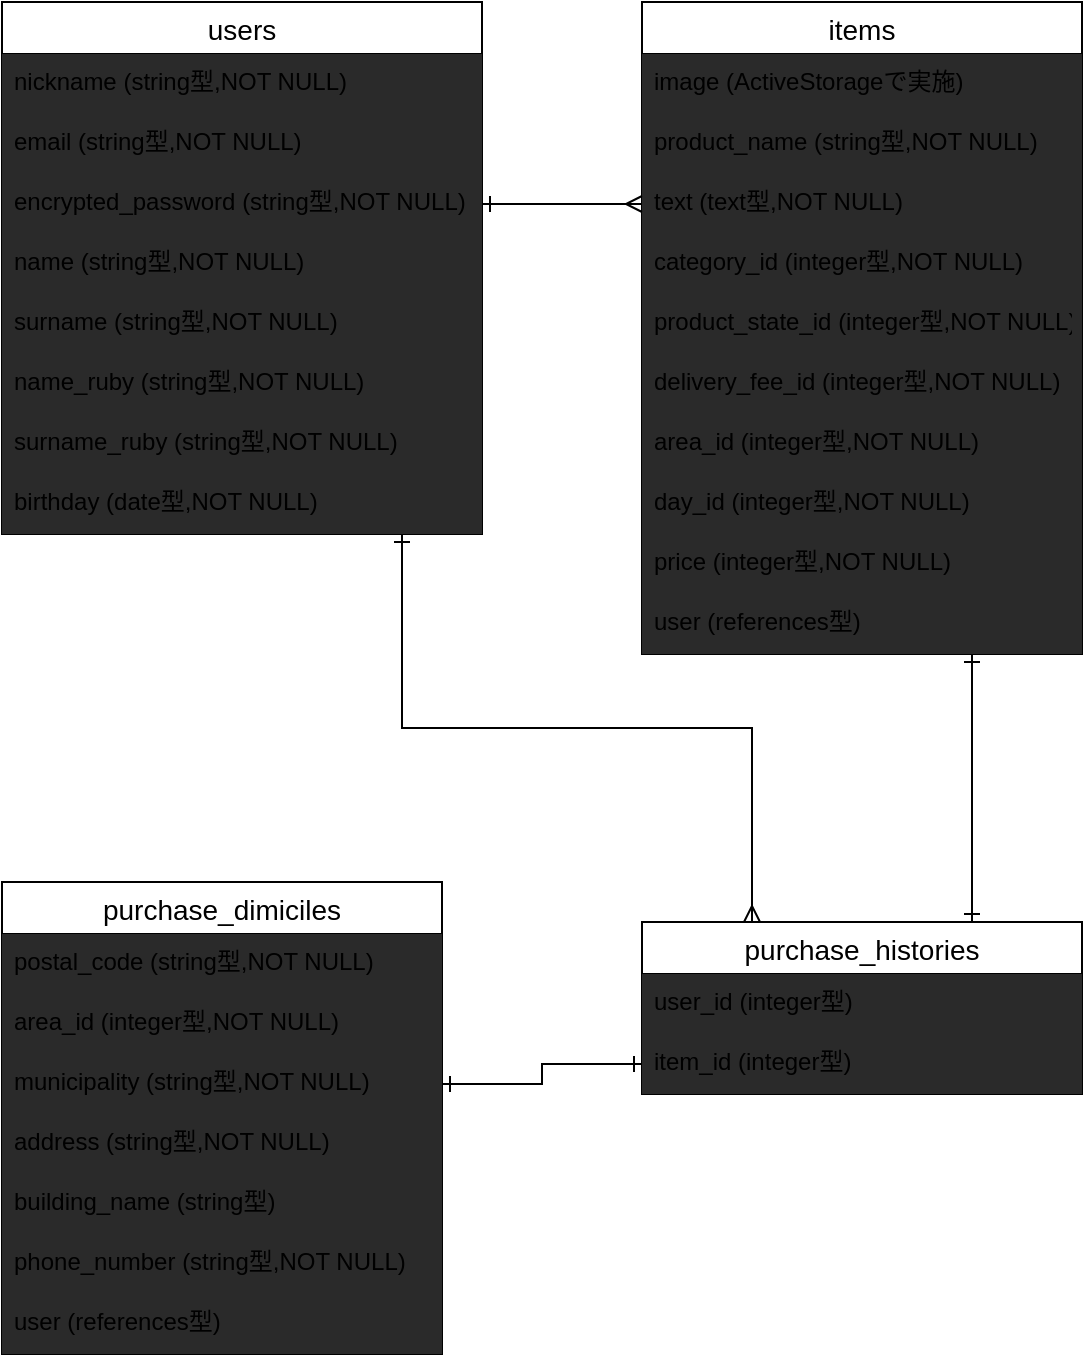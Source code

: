 <mxfile version="13.10.0" type="embed">
    <diagram id="D6Krx1RtJ1fRGMdZxHfY" name="Page-1">
        <mxGraphModel dx="968" dy="705" grid="1" gridSize="10" guides="1" tooltips="1" connect="1" arrows="1" fold="1" page="1" pageScale="1" pageWidth="827" pageHeight="1169" math="0" shadow="0">
            <root>
                <mxCell id="0"/>
                <mxCell id="1" parent="0"/>
                <mxCell id="76" style="edgeStyle=orthogonalEdgeStyle;rounded=0;orthogonalLoop=1;jettySize=auto;html=1;startArrow=ERone;startFill=0;endArrow=ERmany;endFill=0;entryX=0.25;entryY=0;entryDx=0;entryDy=0;" parent="1" source="25" target="68" edge="1">
                    <mxGeometry relative="1" as="geometry">
                        <mxPoint x="480" y="370" as="sourcePoint"/>
                        <mxPoint x="649" y="556" as="targetPoint"/>
                        <Array as="points">
                            <mxPoint x="480" y="463"/>
                            <mxPoint x="655" y="463"/>
                        </Array>
                    </mxGeometry>
                </mxCell>
                <mxCell id="23" value="users" style="swimlane;fontStyle=0;childLayout=stackLayout;horizontal=1;startSize=26;horizontalStack=0;resizeParent=1;resizeParentMax=0;resizeLast=0;collapsible=1;marginBottom=0;align=center;fontSize=14;" parent="1" vertex="1">
                    <mxGeometry x="280" y="100" width="240" height="266" as="geometry">
                        <mxRectangle x="280" y="100" width="70" height="26" as="alternateBounds"/>
                    </mxGeometry>
                </mxCell>
                <mxCell id="24" value="nickname (string型,NOT NULL)" style="text;spacingLeft=4;spacingRight=4;overflow=hidden;rotatable=0;points=[[0,0.5],[1,0.5]];portConstraint=eastwest;fontSize=12;fillColor=#2a2a2a;" parent="23" vertex="1">
                    <mxGeometry y="26" width="240" height="30" as="geometry"/>
                </mxCell>
                <mxCell id="44" value="email (string型,NOT NULL)" style="text;spacingLeft=4;spacingRight=4;overflow=hidden;rotatable=0;points=[[0,0.5],[1,0.5]];portConstraint=eastwest;fontSize=12;fillColor=#2a2a2a;" parent="23" vertex="1">
                    <mxGeometry y="56" width="240" height="30" as="geometry"/>
                </mxCell>
                <mxCell id="45" value="encrypted_password (string型,NOT NULL)" style="text;strokeColor=none;spacingLeft=4;spacingRight=4;overflow=hidden;rotatable=0;points=[[0,0.5],[1,0.5]];portConstraint=eastwest;fontSize=12;fillColor=#2a2a2a;" parent="23" vertex="1">
                    <mxGeometry y="86" width="240" height="30" as="geometry"/>
                </mxCell>
                <mxCell id="65" value="name (string型,NOT NULL)" style="text;strokeColor=none;spacingLeft=4;spacingRight=4;overflow=hidden;rotatable=0;points=[[0,0.5],[1,0.5]];portConstraint=eastwest;fontSize=12;fillColor=#2a2a2a;" parent="23" vertex="1">
                    <mxGeometry y="116" width="240" height="30" as="geometry"/>
                </mxCell>
                <mxCell id="66" value="surname (string型,NOT NULL)" style="text;strokeColor=none;spacingLeft=4;spacingRight=4;overflow=hidden;rotatable=0;points=[[0,0.5],[1,0.5]];portConstraint=eastwest;fontSize=12;fillColor=#2a2a2a;" parent="23" vertex="1">
                    <mxGeometry y="146" width="240" height="30" as="geometry"/>
                </mxCell>
                <mxCell id="67" value="name_ruby (string型,NOT NULL)" style="text;strokeColor=none;spacingLeft=4;spacingRight=4;overflow=hidden;rotatable=0;points=[[0,0.5],[1,0.5]];portConstraint=eastwest;fontSize=12;fillColor=#2a2a2a;" parent="23" vertex="1">
                    <mxGeometry y="176" width="240" height="30" as="geometry"/>
                </mxCell>
                <mxCell id="46" value="surname_ruby (string型,NOT NULL)" style="text;strokeColor=none;spacingLeft=4;spacingRight=4;overflow=hidden;rotatable=0;points=[[0,0.5],[1,0.5]];portConstraint=eastwest;fontSize=12;fillColor=#2a2a2a;" parent="23" vertex="1">
                    <mxGeometry y="206" width="240" height="30" as="geometry"/>
                </mxCell>
                <mxCell id="25" value="birthday (date型,NOT NULL)" style="text;strokeColor=none;spacingLeft=4;spacingRight=4;overflow=hidden;rotatable=0;points=[[0,0.5],[1,0.5]];portConstraint=eastwest;fontSize=12;fillColor=#2a2a2a;" parent="23" vertex="1">
                    <mxGeometry y="236" width="240" height="30" as="geometry"/>
                </mxCell>
                <mxCell id="77" style="edgeStyle=orthogonalEdgeStyle;rounded=0;orthogonalLoop=1;jettySize=auto;html=1;exitX=0.75;exitY=1;exitDx=0;exitDy=0;entryX=0.75;entryY=0;entryDx=0;entryDy=0;startArrow=ERone;startFill=0;endArrow=ERone;endFill=0;" parent="1" source="31" target="68" edge="1">
                    <mxGeometry relative="1" as="geometry"/>
                </mxCell>
                <mxCell id="31" value="items" style="swimlane;fontStyle=0;childLayout=stackLayout;horizontal=1;startSize=26;horizontalStack=0;resizeParent=1;resizeParentMax=0;resizeLast=0;collapsible=1;marginBottom=0;align=center;fontSize=14;" parent="1" vertex="1">
                    <mxGeometry x="600" y="100" width="220" height="326" as="geometry">
                        <mxRectangle x="280" y="100" width="70" height="26" as="alternateBounds"/>
                    </mxGeometry>
                </mxCell>
                <mxCell id="32" value="image (ActiveStorageで実施)" style="text;strokeColor=none;spacingLeft=4;spacingRight=4;overflow=hidden;rotatable=0;points=[[0,0.5],[1,0.5]];portConstraint=eastwest;fontSize=12;fillColor=#2a2a2a;" parent="31" vertex="1">
                    <mxGeometry y="26" width="220" height="30" as="geometry"/>
                </mxCell>
                <mxCell id="37" value="product_name (string型,NOT NULL)" style="text;strokeColor=none;spacingLeft=4;spacingRight=4;overflow=hidden;rotatable=0;points=[[0,0.5],[1,0.5]];portConstraint=eastwest;fontSize=12;fillColor=#2a2a2a;" parent="31" vertex="1">
                    <mxGeometry y="56" width="220" height="30" as="geometry"/>
                </mxCell>
                <mxCell id="38" value="text (text型,NOT NULL)" style="text;strokeColor=none;spacingLeft=4;spacingRight=4;overflow=hidden;rotatable=0;points=[[0,0.5],[1,0.5]];portConstraint=eastwest;fontSize=12;fillColor=#2a2a2a;" parent="31" vertex="1">
                    <mxGeometry y="86" width="220" height="30" as="geometry"/>
                </mxCell>
                <mxCell id="39" value="category_id (integer型,NOT NULL)" style="text;strokeColor=none;spacingLeft=4;spacingRight=4;overflow=hidden;rotatable=0;points=[[0,0.5],[1,0.5]];portConstraint=eastwest;fontSize=12;fillColor=#2a2a2a;" parent="31" vertex="1">
                    <mxGeometry y="116" width="220" height="30" as="geometry"/>
                </mxCell>
                <mxCell id="40" value="product_state_id (integer型,NOT NULL)" style="text;strokeColor=none;spacingLeft=4;spacingRight=4;overflow=hidden;rotatable=0;points=[[0,0.5],[1,0.5]];portConstraint=eastwest;fontSize=12;fillColor=#2a2a2a;" parent="31" vertex="1">
                    <mxGeometry y="146" width="220" height="30" as="geometry"/>
                </mxCell>
                <mxCell id="41" value="delivery_fee_id (integer型,NOT NULL)" style="text;strokeColor=none;spacingLeft=4;spacingRight=4;overflow=hidden;rotatable=0;points=[[0,0.5],[1,0.5]];portConstraint=eastwest;fontSize=12;fillColor=#2a2a2a;" parent="31" vertex="1">
                    <mxGeometry y="176" width="220" height="30" as="geometry"/>
                </mxCell>
                <mxCell id="42" value="area_id (integer型,NOT NULL)" style="text;strokeColor=none;spacingLeft=4;spacingRight=4;overflow=hidden;rotatable=0;points=[[0,0.5],[1,0.5]];portConstraint=eastwest;fontSize=12;fillColor=#2a2a2a;" parent="31" vertex="1">
                    <mxGeometry y="206" width="220" height="30" as="geometry"/>
                </mxCell>
                <mxCell id="43" value="day_id (integer型,NOT NULL)" style="text;strokeColor=none;spacingLeft=4;spacingRight=4;overflow=hidden;rotatable=0;points=[[0,0.5],[1,0.5]];portConstraint=eastwest;fontSize=12;fillColor=#2a2a2a;" parent="31" vertex="1">
                    <mxGeometry y="236" width="220" height="30" as="geometry"/>
                </mxCell>
                <mxCell id="63" value="price (integer型,NOT NULL)" style="text;strokeColor=none;spacingLeft=4;spacingRight=4;overflow=hidden;rotatable=0;points=[[0,0.5],[1,0.5]];portConstraint=eastwest;fontSize=12;fillColor=#2a2a2a;" parent="31" vertex="1">
                    <mxGeometry y="266" width="220" height="30" as="geometry"/>
                </mxCell>
                <mxCell id="33" value="user (references型)" style="text;strokeColor=none;spacingLeft=4;spacingRight=4;overflow=hidden;rotatable=0;points=[[0,0.5],[1,0.5]];portConstraint=eastwest;fontSize=12;fillColor=#2a2a2a;" parent="31" vertex="1">
                    <mxGeometry y="296" width="220" height="30" as="geometry"/>
                </mxCell>
                <mxCell id="47" value="purchase_dimiciles" style="swimlane;fontStyle=0;childLayout=stackLayout;horizontal=1;startSize=26;horizontalStack=0;resizeParent=1;resizeParentMax=0;resizeLast=0;collapsible=1;marginBottom=0;align=center;fontSize=14;" parent="1" vertex="1">
                    <mxGeometry x="280" y="540" width="220" height="236" as="geometry">
                        <mxRectangle x="280" y="100" width="70" height="26" as="alternateBounds"/>
                    </mxGeometry>
                </mxCell>
                <mxCell id="51" value="postal_code (string型,NOT NULL)" style="text;strokeColor=none;spacingLeft=4;spacingRight=4;overflow=hidden;rotatable=0;points=[[0,0.5],[1,0.5]];portConstraint=eastwest;fontSize=12;fillColor=#2a2a2a;" parent="47" vertex="1">
                    <mxGeometry y="26" width="220" height="30" as="geometry"/>
                </mxCell>
                <mxCell id="52" value="area_id (integer型,NOT NULL)" style="text;strokeColor=none;spacingLeft=4;spacingRight=4;overflow=hidden;rotatable=0;points=[[0,0.5],[1,0.5]];portConstraint=eastwest;fontSize=12;fillColor=#2a2a2a;" parent="47" vertex="1">
                    <mxGeometry y="56" width="220" height="30" as="geometry"/>
                </mxCell>
                <mxCell id="53" value="municipality (string型,NOT NULL)" style="text;strokeColor=none;spacingLeft=4;spacingRight=4;overflow=hidden;rotatable=0;points=[[0,0.5],[1,0.5]];portConstraint=eastwest;fontSize=12;fillColor=#2a2a2a;" parent="47" vertex="1">
                    <mxGeometry y="86" width="220" height="30" as="geometry"/>
                </mxCell>
                <mxCell id="54" value="address (string型,NOT NULL)" style="text;strokeColor=none;spacingLeft=4;spacingRight=4;overflow=hidden;rotatable=0;points=[[0,0.5],[1,0.5]];portConstraint=eastwest;fontSize=12;fillColor=#2a2a2a;" parent="47" vertex="1">
                    <mxGeometry y="116" width="220" height="30" as="geometry"/>
                </mxCell>
                <mxCell id="55" value="building_name (string型)" style="text;strokeColor=none;spacingLeft=4;spacingRight=4;overflow=hidden;rotatable=0;points=[[0,0.5],[1,0.5]];portConstraint=eastwest;fontSize=12;fillColor=#2a2a2a;" parent="47" vertex="1">
                    <mxGeometry y="146" width="220" height="30" as="geometry"/>
                </mxCell>
                <mxCell id="64" value="phone_number (string型,NOT NULL)" style="text;strokeColor=none;spacingLeft=4;spacingRight=4;overflow=hidden;rotatable=0;points=[[0,0.5],[1,0.5]];portConstraint=eastwest;fontSize=12;fillColor=#2a2a2a;" parent="47" vertex="1">
                    <mxGeometry y="176" width="220" height="30" as="geometry"/>
                </mxCell>
                <mxCell id="56" value="user (references型)" style="text;strokeColor=none;spacingLeft=4;spacingRight=4;overflow=hidden;rotatable=0;points=[[0,0.5],[1,0.5]];portConstraint=eastwest;fontSize=12;fillColor=#2a2a2a;" parent="47" vertex="1">
                    <mxGeometry y="206" width="220" height="30" as="geometry"/>
                </mxCell>
                <mxCell id="57" style="edgeStyle=orthogonalEdgeStyle;rounded=0;orthogonalLoop=1;jettySize=auto;html=1;exitX=1;exitY=0.5;exitDx=0;exitDy=0;entryX=0;entryY=0.5;entryDx=0;entryDy=0;endArrow=ERmany;endFill=0;startArrow=ERone;startFill=0;" parent="1" source="45" target="38" edge="1">
                    <mxGeometry relative="1" as="geometry"/>
                </mxCell>
                <mxCell id="68" value="purchase_histories" style="swimlane;fontStyle=0;childLayout=stackLayout;horizontal=1;startSize=26;horizontalStack=0;resizeParent=1;resizeParentMax=0;resizeLast=0;collapsible=1;marginBottom=0;align=center;fontSize=14;" parent="1" vertex="1">
                    <mxGeometry x="600" y="560" width="220" height="86" as="geometry">
                        <mxRectangle x="280" y="100" width="70" height="26" as="alternateBounds"/>
                    </mxGeometry>
                </mxCell>
                <mxCell id="73" value="user_id (integer型)" style="text;strokeColor=none;spacingLeft=4;spacingRight=4;overflow=hidden;rotatable=0;points=[[0,0.5],[1,0.5]];portConstraint=eastwest;fontSize=12;fillColor=#2a2a2a;" parent="68" vertex="1">
                    <mxGeometry y="26" width="220" height="30" as="geometry"/>
                </mxCell>
                <mxCell id="74" value="item_id (integer型)" style="text;strokeColor=none;spacingLeft=4;spacingRight=4;overflow=hidden;rotatable=0;points=[[0,0.5],[1,0.5]];portConstraint=eastwest;fontSize=12;fillColor=#2a2a2a;" parent="68" vertex="1">
                    <mxGeometry y="56" width="220" height="30" as="geometry"/>
                </mxCell>
                <mxCell id="79" style="edgeStyle=orthogonalEdgeStyle;rounded=0;orthogonalLoop=1;jettySize=auto;html=1;exitX=1;exitY=0.5;exitDx=0;exitDy=0;endArrow=ERone;endFill=0;startArrow=ERone;startFill=0;" parent="1" source="53" target="74" edge="1">
                    <mxGeometry relative="1" as="geometry"/>
                </mxCell>
            </root>
        </mxGraphModel>
    </diagram>
</mxfile>